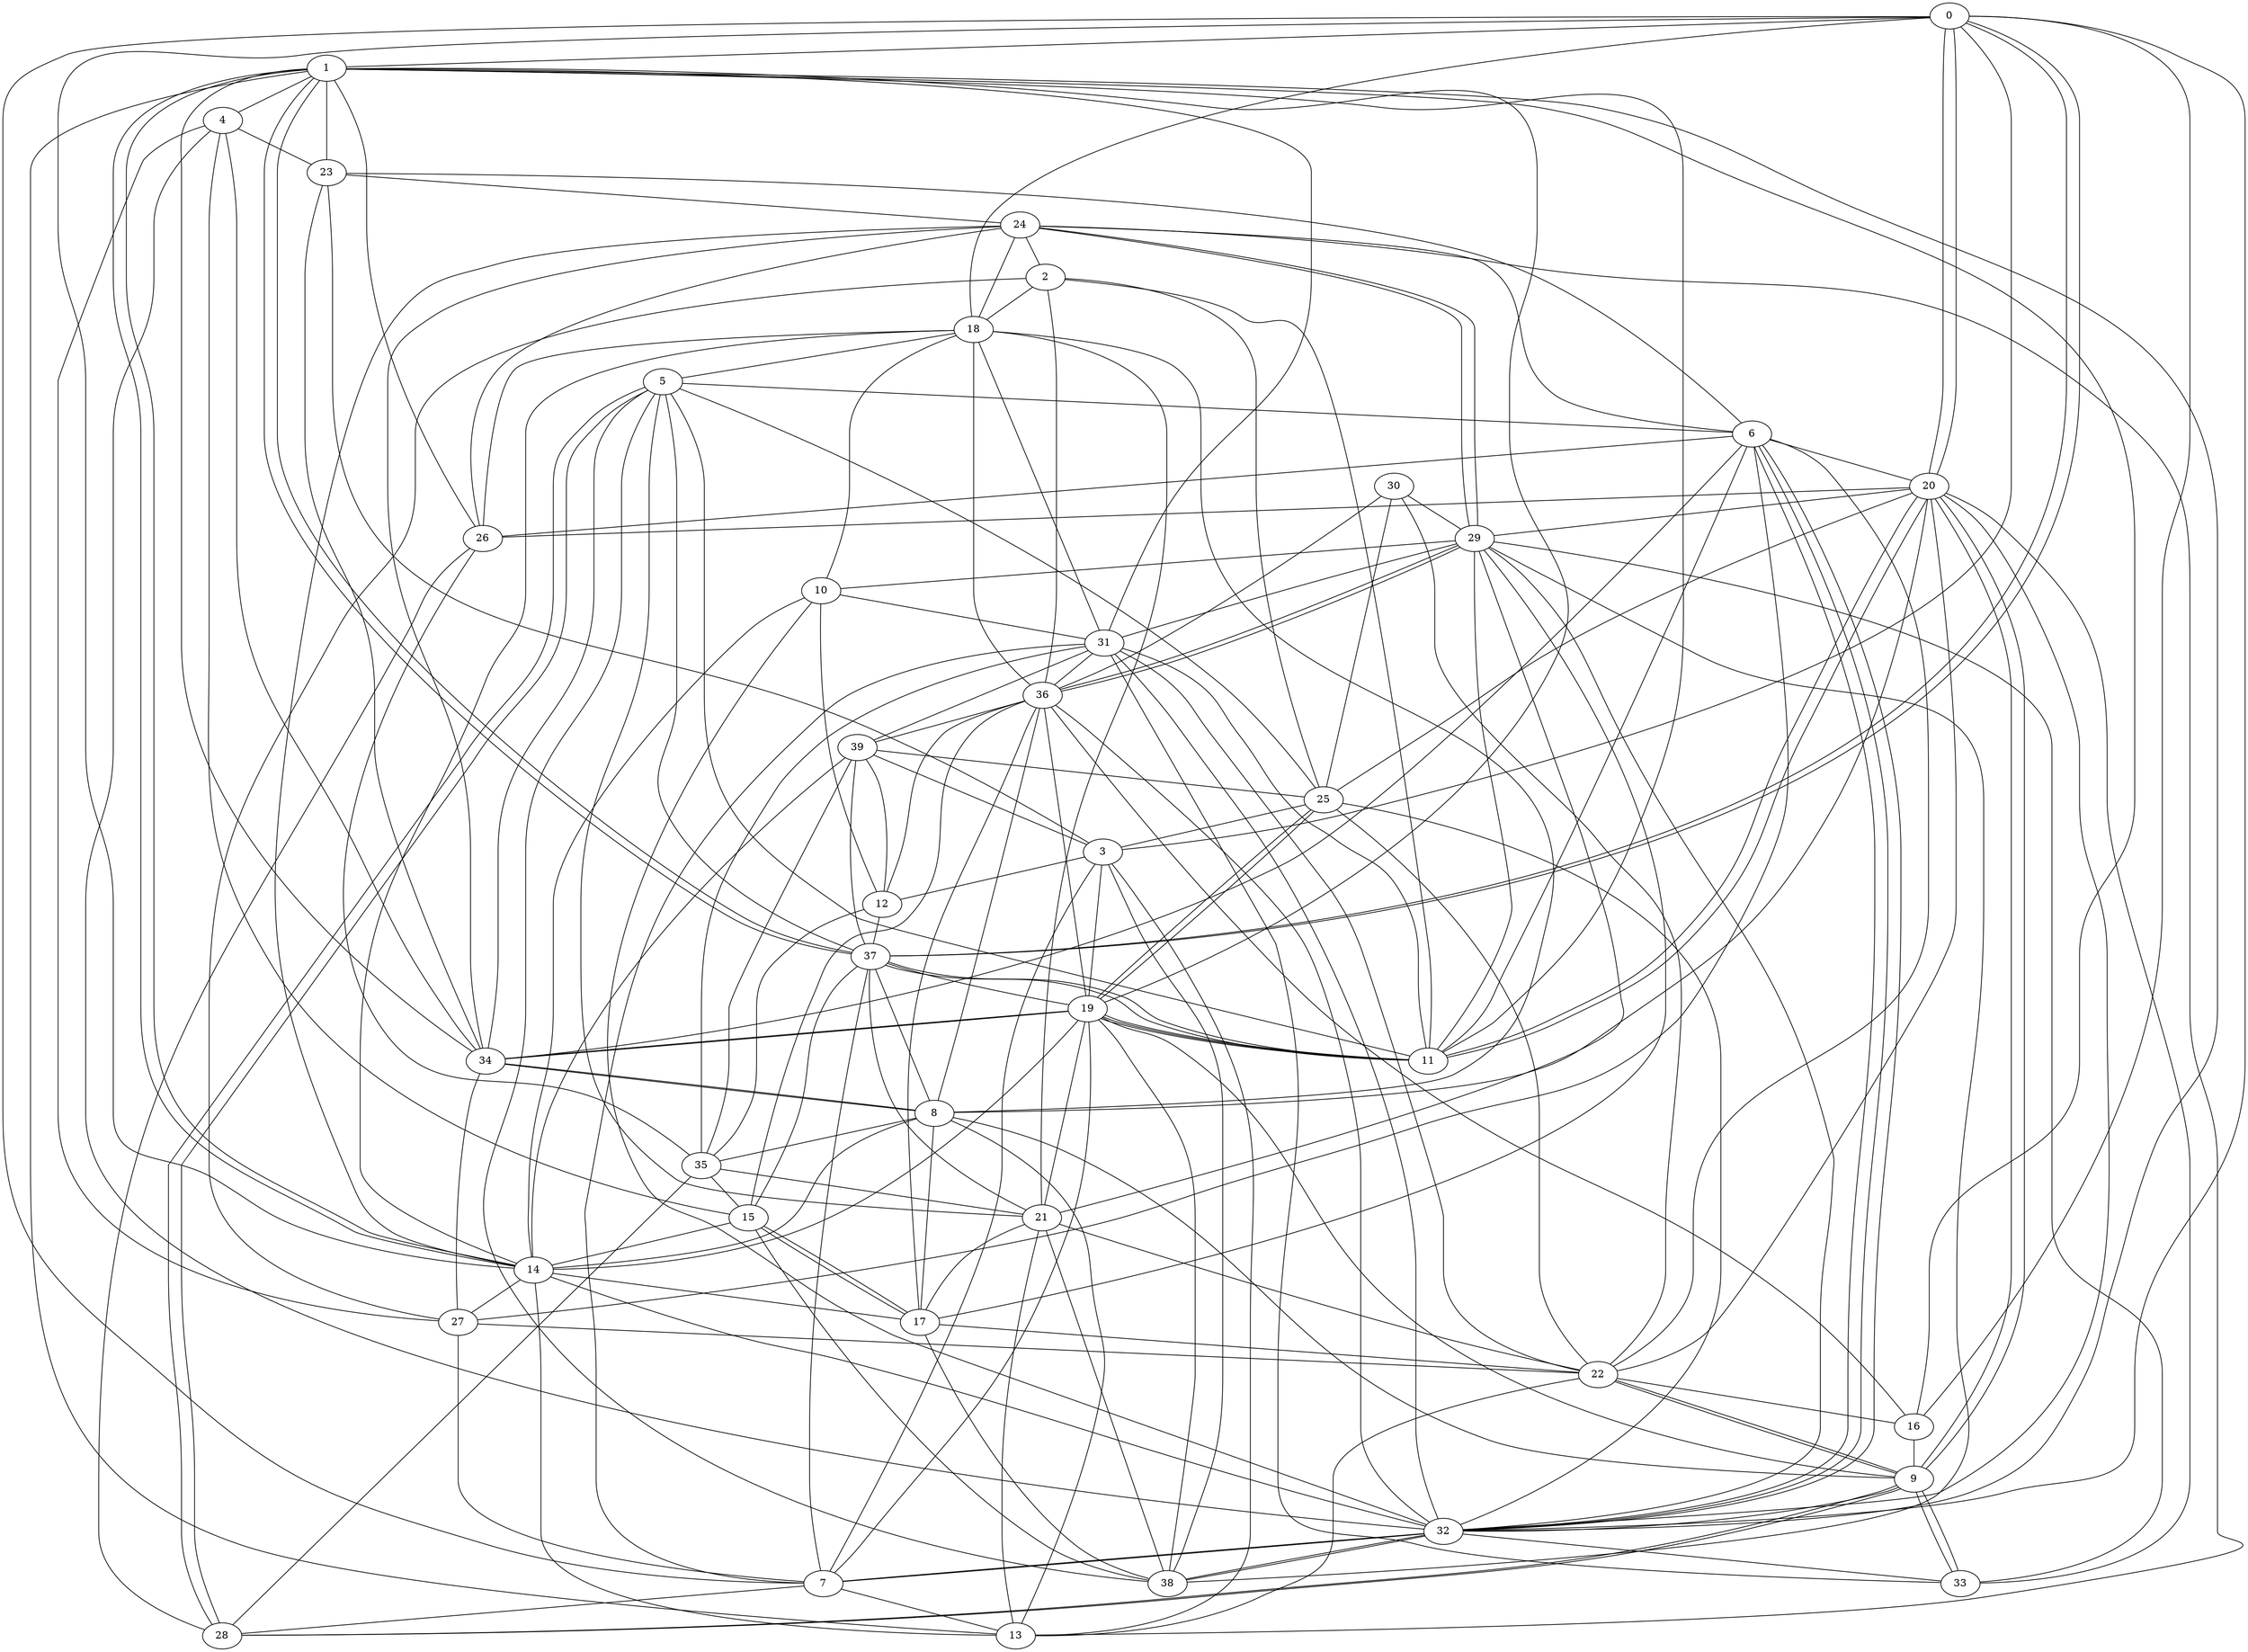 graph G {
0;
1;
2;
3;
4;
5;
6;
7;
8;
9;
10;
11;
12;
13;
14;
15;
16;
17;
18;
19;
20;
21;
22;
23;
24;
25;
26;
27;
28;
29;
30;
31;
32;
33;
34;
35;
36;
37;
38;
39;
14--27 ;
9--28 ;
21--37 ;
30--22 ;
6--20 ;
14--1 ;
9--8 ;
29--10 ;
24--13 ;
32--1 ;
34--23 ;
32--29 ;
17--29 ;
14--13 ;
8--17 ;
8--34 ;
32--36 ;
12--10 ;
14--1 ;
11--37 ;
4--27 ;
34--19 ;
15--36 ;
18--26 ;
36--19 ;
7--31 ;
22--16 ;
21--5 ;
9--33 ;
35--15 ;
29--36 ;
24--29 ;
1--34 ;
6--23 ;
3--23 ;
37--1 ;
32--38 ;
15--38 ;
14--32 ;
10--31 ;
29--24 ;
31--33 ;
27--22 ;
8--13 ;
32--38 ;
33--29 ;
32--6 ;
16--9 ;
18--14 ;
0--32 ;
19--34 ;
15--14 ;
6--27 ;
34--8 ;
26--28 ;
39--25 ;
32--33 ;
29--36 ;
22--25 ;
1--26 ;
28--5 ;
7--32 ;
1--13 ;
36--39 ;
9--20 ;
38--5 ;
20--26 ;
7--28 ;
24--2 ;
29--38 ;
25--3 ;
2--25 ;
27--34 ;
4--23 ;
7--13 ;
19--14 ;
1--11 ;
35--31 ;
35--39 ;
11--6 ;
1--19 ;
23--24 ;
22--6 ;
9--22 ;
30--29 ;
12--36 ;
8--18 ;
18--5 ;
9--33 ;
37--0 ;
0--18 ;
6--32 ;
22--9 ;
19--25 ;
18--21 ;
24--26 ;
25--32 ;
2--27 ;
0--37 ;
14--24 ;
19--7 ;
8--14 ;
39--31 ;
10--18 ;
32--31 ;
37--7 ;
26--35 ;
11--19 ;
5--25 ;
14--39 ;
37--5 ;
13--3 ;
35--12 ;
31--1 ;
29--31 ;
24--18 ;
37--19 ;
29--21 ;
20--29 ;
21--22 ;
17--38 ;
9--28 ;
2--18 ;
25--19 ;
32--6 ;
19--11 ;
35--28 ;
36--2 ;
24--6 ;
0--16 ;
20--25 ;
12--37 ;
32--20 ;
0--1 ;
15--4 ;
9--32 ;
35--21 ;
1--4 ;
14--17 ;
1--16 ;
31--36 ;
3--39 ;
38--19 ;
37--1 ;
0--3 ;
21--13 ;
20--0 ;
14--10 ;
23--1 ;
14--0 ;
8--36 ;
18--31 ;
16--36 ;
21--17 ;
22--13 ;
11--2 ;
30--36 ;
27--7 ;
15--17 ;
19--3 ;
3--38 ;
11--37 ;
28--5 ;
34--4 ;
32--10 ;
5--11 ;
9--19 ;
24--34 ;
0--7 ;
30--25 ;
20--9 ;
19--11 ;
34--6 ;
11--31 ;
8--35 ;
0--20 ;
37--39 ;
18--36 ;
33--20 ;
15--17 ;
31--22 ;
11--29 ;
20--11 ;
8--37 ;
11--20 ;
19--21 ;
36--17 ;
7--3 ;
5--34 ;
32--7 ;
5--6 ;
17--22 ;
12--39 ;
20--22 ;
20--8 ;
3--12 ;
4--32 ;
21--38 ;
15--37 ;
6--26 ;
}

